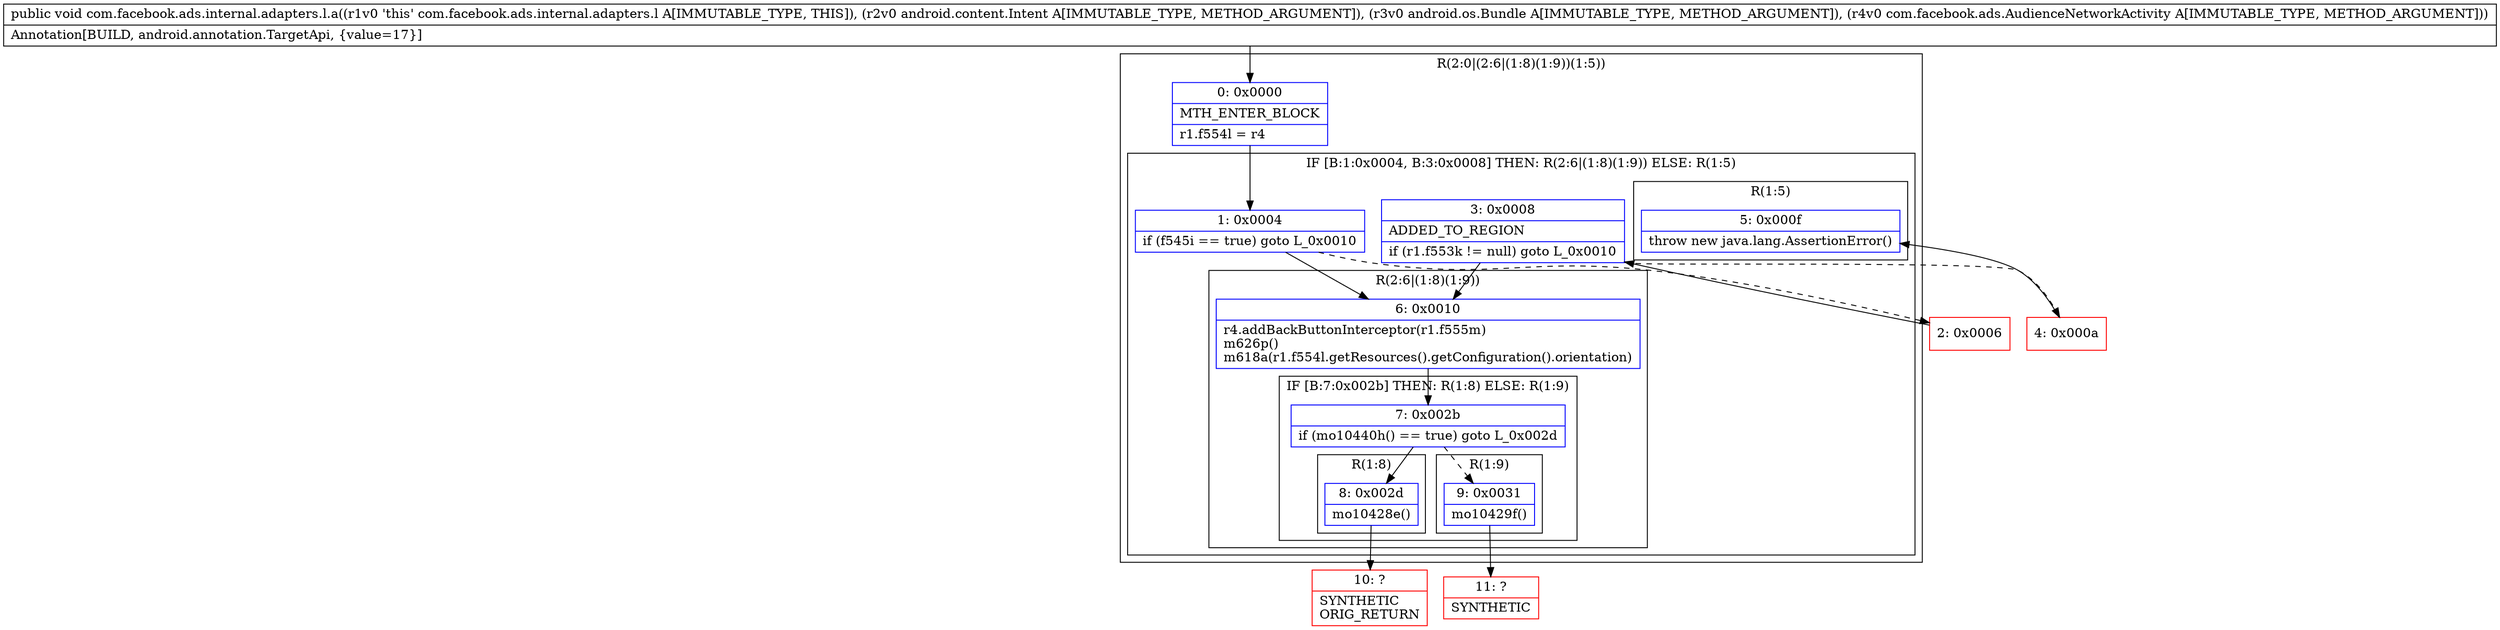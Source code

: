 digraph "CFG forcom.facebook.ads.internal.adapters.l.a(Landroid\/content\/Intent;Landroid\/os\/Bundle;Lcom\/facebook\/ads\/AudienceNetworkActivity;)V" {
subgraph cluster_Region_1034054812 {
label = "R(2:0|(2:6|(1:8)(1:9))(1:5))";
node [shape=record,color=blue];
Node_0 [shape=record,label="{0\:\ 0x0000|MTH_ENTER_BLOCK\l|r1.f554l = r4\l}"];
subgraph cluster_IfRegion_1340667256 {
label = "IF [B:1:0x0004, B:3:0x0008] THEN: R(2:6|(1:8)(1:9)) ELSE: R(1:5)";
node [shape=record,color=blue];
Node_1 [shape=record,label="{1\:\ 0x0004|if (f545i == true) goto L_0x0010\l}"];
Node_3 [shape=record,label="{3\:\ 0x0008|ADDED_TO_REGION\l|if (r1.f553k != null) goto L_0x0010\l}"];
subgraph cluster_Region_302443151 {
label = "R(2:6|(1:8)(1:9))";
node [shape=record,color=blue];
Node_6 [shape=record,label="{6\:\ 0x0010|r4.addBackButtonInterceptor(r1.f555m)\lm626p()\lm618a(r1.f554l.getResources().getConfiguration().orientation)\l}"];
subgraph cluster_IfRegion_405981981 {
label = "IF [B:7:0x002b] THEN: R(1:8) ELSE: R(1:9)";
node [shape=record,color=blue];
Node_7 [shape=record,label="{7\:\ 0x002b|if (mo10440h() == true) goto L_0x002d\l}"];
subgraph cluster_Region_911905291 {
label = "R(1:8)";
node [shape=record,color=blue];
Node_8 [shape=record,label="{8\:\ 0x002d|mo10428e()\l}"];
}
subgraph cluster_Region_1041359501 {
label = "R(1:9)";
node [shape=record,color=blue];
Node_9 [shape=record,label="{9\:\ 0x0031|mo10429f()\l}"];
}
}
}
subgraph cluster_Region_468067666 {
label = "R(1:5)";
node [shape=record,color=blue];
Node_5 [shape=record,label="{5\:\ 0x000f|throw new java.lang.AssertionError()\l}"];
}
}
}
Node_2 [shape=record,color=red,label="{2\:\ 0x0006}"];
Node_4 [shape=record,color=red,label="{4\:\ 0x000a}"];
Node_10 [shape=record,color=red,label="{10\:\ ?|SYNTHETIC\lORIG_RETURN\l}"];
Node_11 [shape=record,color=red,label="{11\:\ ?|SYNTHETIC\l}"];
MethodNode[shape=record,label="{public void com.facebook.ads.internal.adapters.l.a((r1v0 'this' com.facebook.ads.internal.adapters.l A[IMMUTABLE_TYPE, THIS]), (r2v0 android.content.Intent A[IMMUTABLE_TYPE, METHOD_ARGUMENT]), (r3v0 android.os.Bundle A[IMMUTABLE_TYPE, METHOD_ARGUMENT]), (r4v0 com.facebook.ads.AudienceNetworkActivity A[IMMUTABLE_TYPE, METHOD_ARGUMENT]))  | Annotation[BUILD, android.annotation.TargetApi, \{value=17\}]\l}"];
MethodNode -> Node_0;
Node_0 -> Node_1;
Node_1 -> Node_2[style=dashed];
Node_1 -> Node_6;
Node_3 -> Node_4[style=dashed];
Node_3 -> Node_6;
Node_6 -> Node_7;
Node_7 -> Node_8;
Node_7 -> Node_9[style=dashed];
Node_8 -> Node_10;
Node_9 -> Node_11;
Node_2 -> Node_3;
Node_4 -> Node_5;
}

